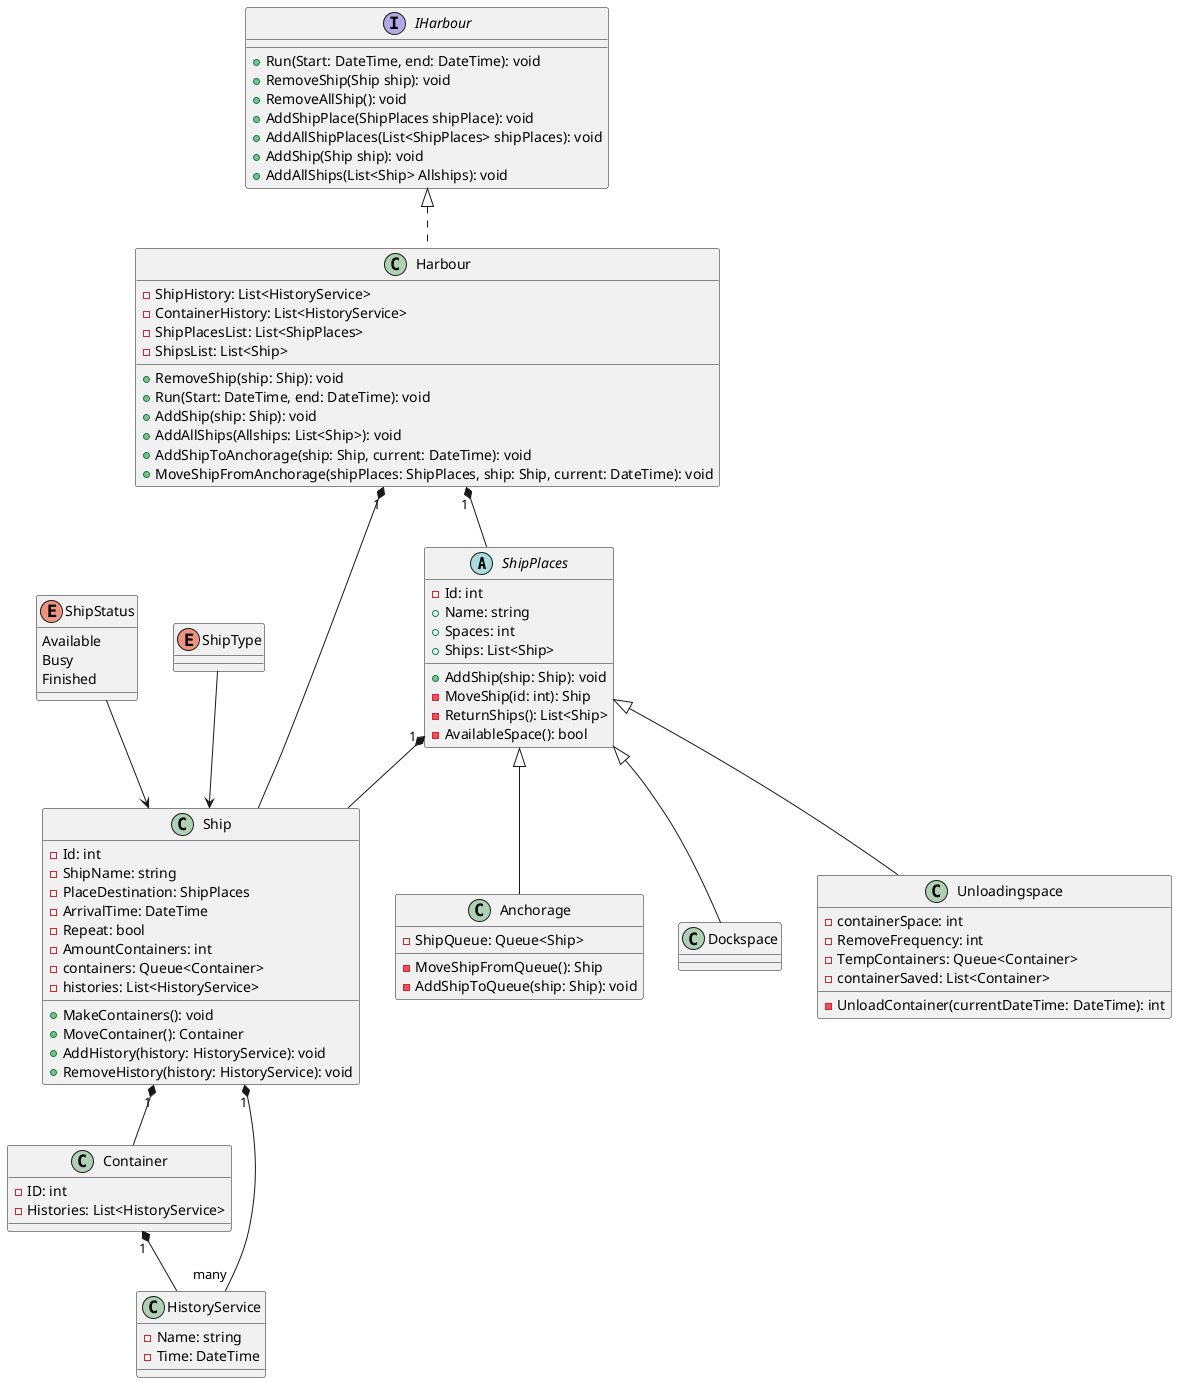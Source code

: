 @startuml

abstract class ShipPlaces {
    -Id: int
    +Name: string
    +Spaces: int
    +Ships: List<Ship>
    +AddShip(ship: Ship): void
    -MoveShip(id: int): Ship
    -ReturnShips(): List<Ship>
    -AvailableSpace(): bool
}

class Ship {
    -Id: int
    -ShipName: string
    -PlaceDestination: ShipPlaces
    -ArrivalTime: DateTime
    -Repeat: bool
    -AmountContainers: int
    -containers: Queue<Container>
    -histories: List<HistoryService>
    +MakeContainers(): void
    +MoveContainer(): Container
    +AddHistory(history: HistoryService): void
    +RemoveHistory(history: HistoryService): void
}

class Container {
    -ID: int
    -Histories: List<HistoryService>
}

class HistoryService {
    -Name: string
    -Time: DateTime
}

enum ShipStatus {
    Available
    Busy
    Finished
}

enum ShipType {
}

class Anchorage extends ShipPlaces {
    -ShipQueue: Queue<Ship>
    -MoveShipFromQueue(): Ship
    -AddShipToQueue(ship: Ship): void
}

class Dockspace extends ShipPlaces {
}

class Unloadingspace extends ShipPlaces {
    -containerSpace: int
    -RemoveFrequency: int
    -TempContainers: Queue<Container>
    -containerSaved: List<Container>
    -UnloadContainer(currentDateTime: DateTime): int
}

interface IHarbour {
    +Run(Start: DateTime, end: DateTime): void
    +RemoveShip(Ship ship): void
    +RemoveAllShip(): void
    +AddShipPlace(ShipPlaces shipPlace): void
    +AddAllShipPlaces(List<ShipPlaces> shipPlaces): void
    +AddShip(Ship ship): void
    +AddAllShips(List<Ship> Allships): void
}

class Harbour implements IHarbour {
    -ShipHistory: List<HistoryService>
    -ContainerHistory: List<HistoryService>
    -ShipPlacesList: List<ShipPlaces>
    -ShipsList: List<Ship>
    +RemoveShip(ship: Ship): void
    +Run(Start: DateTime, end: DateTime): void
    +AddShip(ship: Ship): void
    +AddAllShips(Allships: List<Ship>): void
    +AddShipToAnchorage(ship: Ship, current: DateTime): void
    +MoveShipFromAnchorage(shipPlaces: ShipPlaces, ship: Ship, current: DateTime): void
}

ShipStatus --> Ship
ShipType --> Ship
Harbour "1" *-- ShipPlaces
Harbour "1" *-- Ship
ShipPlaces "1" *-- Ship
Ship "1" *-- Container
Ship "1" *-- "many" HistoryService
Container "1" *-- HistoryService

@enduml